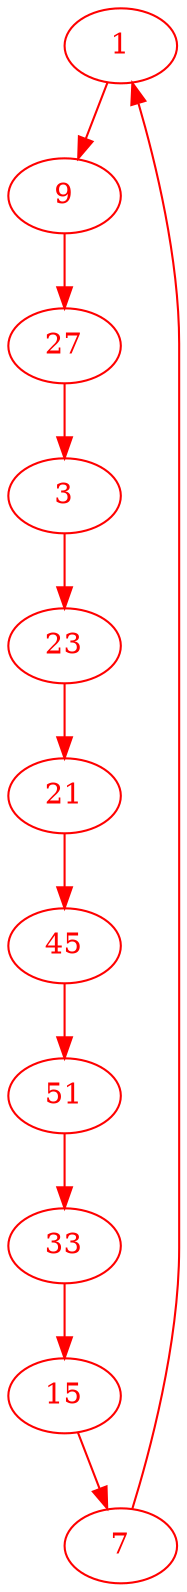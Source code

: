 digraph g{
node [color = red, fontcolor=red]; 1 3 7 9 15 21 23 27 33 45 51 ;
1 -> 9 [color=red] ;
3 -> 23 [color=red] ;
7 -> 1 [color=red] ;
9 -> 27 [color=red] ;
15 -> 7 [color=red] ;
21 -> 45 [color=red] ;
23 -> 21 [color=red] ;
27 -> 3 [color=red] ;
33 -> 15 [color=red] ;
45 -> 51 [color=red] ;
51 -> 33 [color=red] ;
}